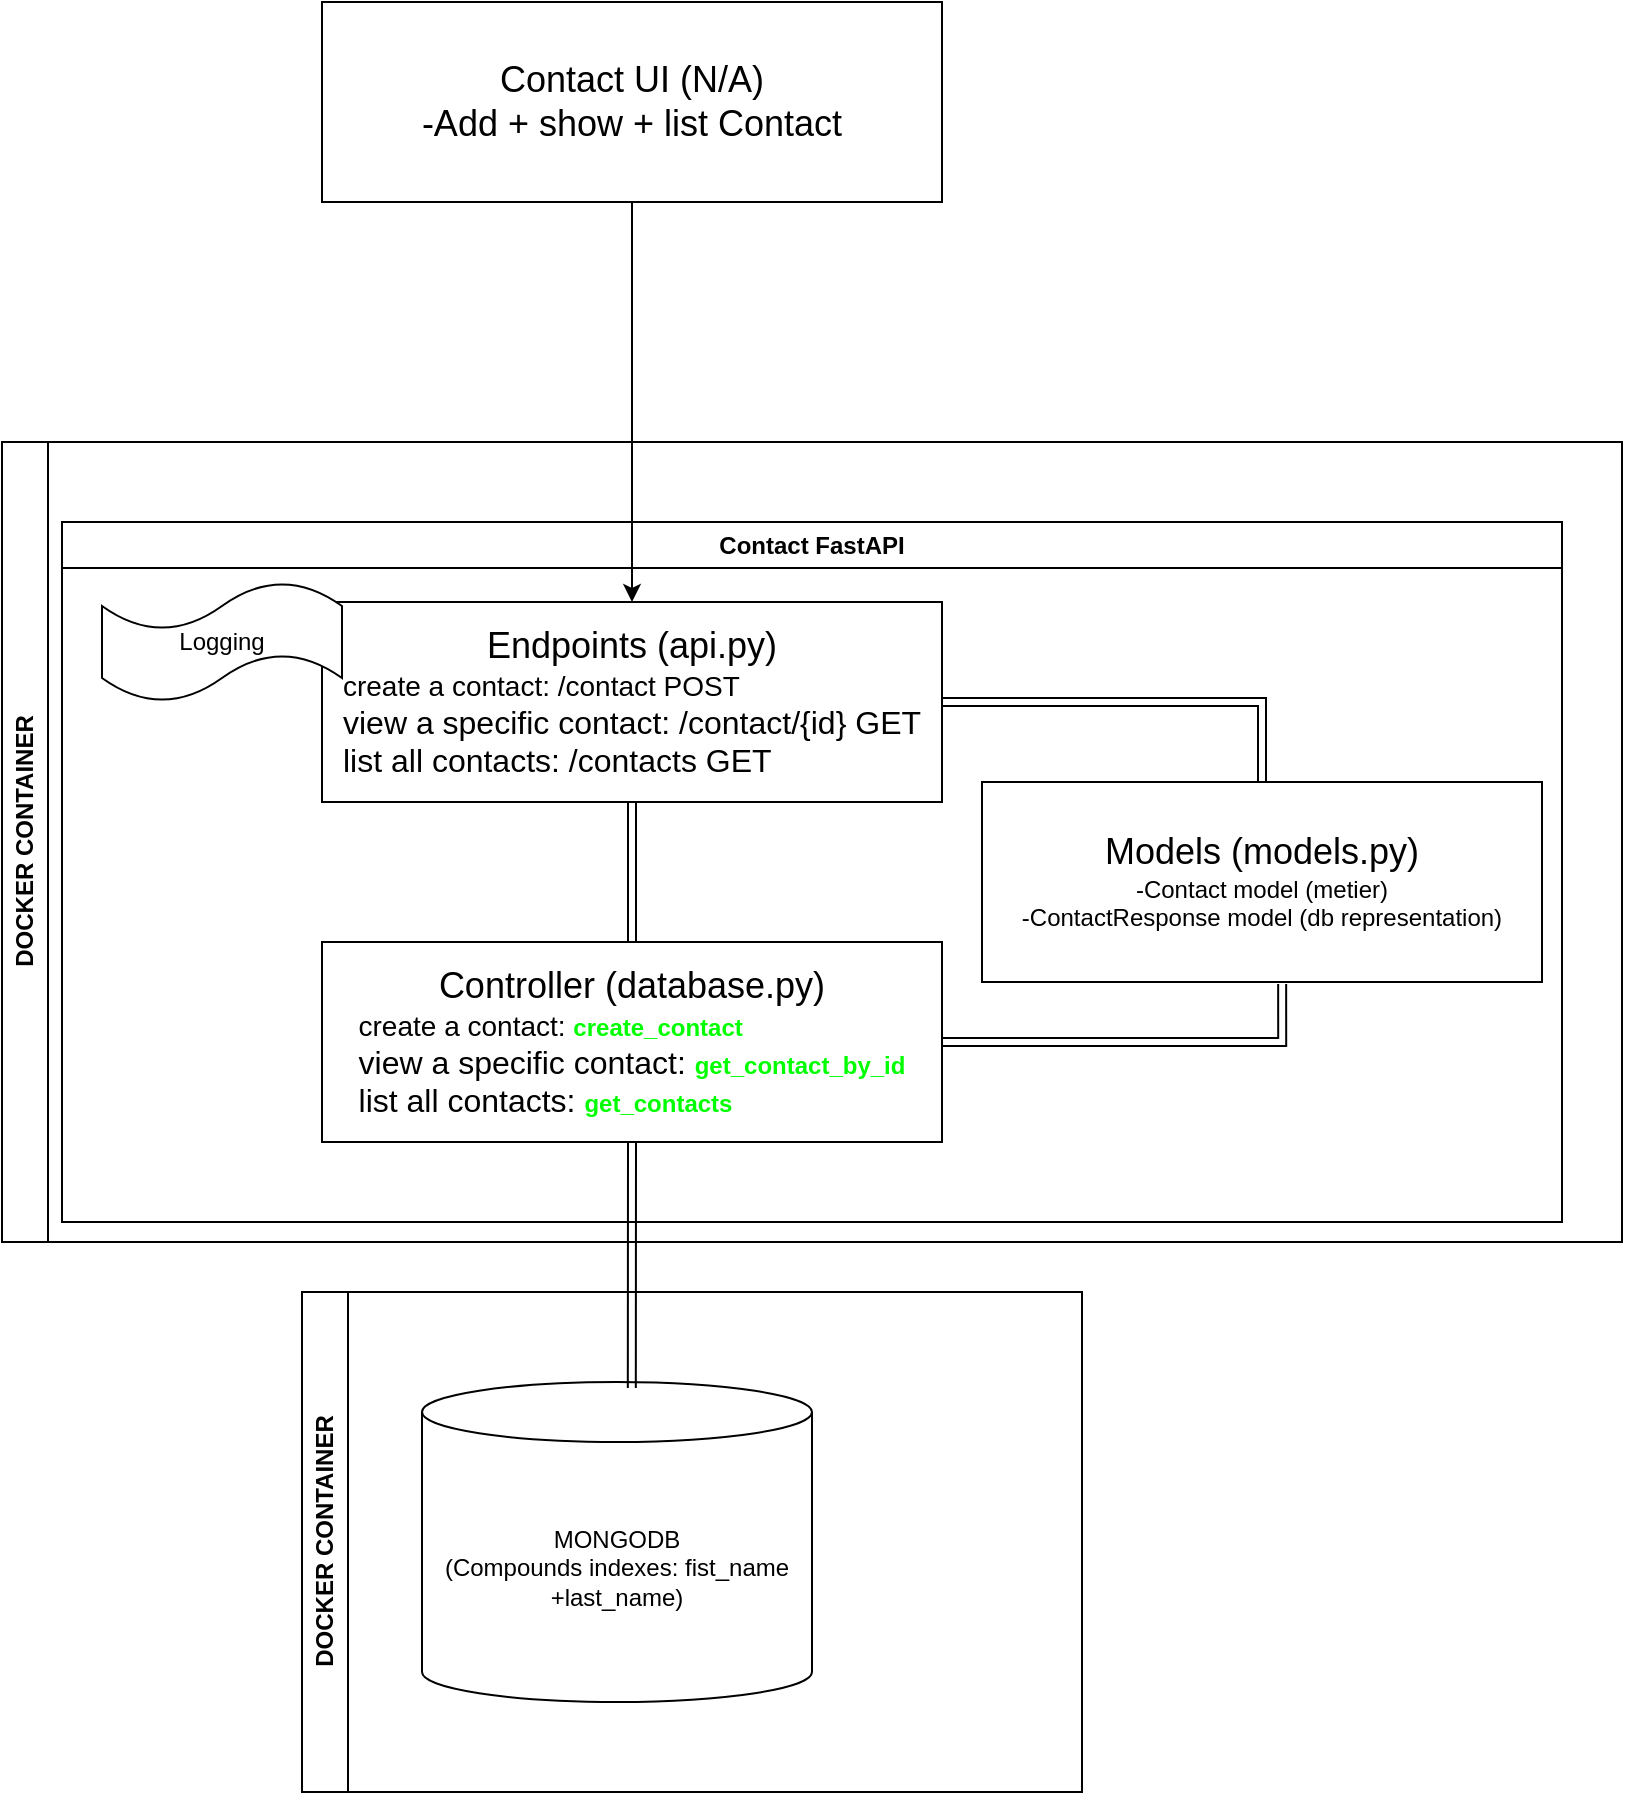 <mxfile version="24.6.4" type="github">
  <diagram name="Page-1" id="2IDyRpzIsD8r2ocvUU7Q">
    <mxGraphModel dx="1249" dy="1760" grid="1" gridSize="10" guides="1" tooltips="1" connect="1" arrows="1" fold="1" page="1" pageScale="1" pageWidth="850" pageHeight="1100" math="0" shadow="0">
      <root>
        <mxCell id="0" />
        <mxCell id="1" parent="0" />
        <mxCell id="DYqEQSoSaZ3Oapl9VoSh-2" value="Contact FastAPI" style="swimlane;whiteSpace=wrap;html=1;" vertex="1" parent="1">
          <mxGeometry x="30" y="150" width="750" height="350" as="geometry" />
        </mxCell>
        <mxCell id="DYqEQSoSaZ3Oapl9VoSh-10" style="edgeStyle=orthogonalEdgeStyle;rounded=0;orthogonalLoop=1;jettySize=auto;html=1;exitX=1;exitY=0.5;exitDx=0;exitDy=0;entryX=0.5;entryY=0;entryDx=0;entryDy=0;shape=link;" edge="1" parent="DYqEQSoSaZ3Oapl9VoSh-2" source="DYqEQSoSaZ3Oapl9VoSh-4" target="DYqEQSoSaZ3Oapl9VoSh-8">
          <mxGeometry relative="1" as="geometry" />
        </mxCell>
        <mxCell id="DYqEQSoSaZ3Oapl9VoSh-20" style="edgeStyle=orthogonalEdgeStyle;rounded=0;orthogonalLoop=1;jettySize=auto;html=1;exitX=0.5;exitY=1;exitDx=0;exitDy=0;shape=link;" edge="1" parent="DYqEQSoSaZ3Oapl9VoSh-2" source="DYqEQSoSaZ3Oapl9VoSh-4" target="DYqEQSoSaZ3Oapl9VoSh-5">
          <mxGeometry relative="1" as="geometry" />
        </mxCell>
        <mxCell id="DYqEQSoSaZ3Oapl9VoSh-4" value="&lt;div&gt;&lt;font style=&quot;font-size: 18px;&quot;&gt;Endpoints (api.py)&lt;/font&gt;&lt;/div&gt;&lt;div align=&quot;left&quot;&gt;&lt;font style=&quot;font-size: 14px;&quot;&gt;create a contact: /contact POST&lt;/font&gt;&lt;/div&gt;&lt;div align=&quot;left&quot;&gt;&lt;font size=&quot;3&quot;&gt;view a specific contact: /contact/{id} GET&lt;/font&gt;&lt;/div&gt;&lt;div align=&quot;left&quot;&gt;&lt;font size=&quot;3&quot;&gt;list all contacts: /contacts GET&lt;/font&gt;&lt;br&gt;&lt;/div&gt;" style="rounded=0;whiteSpace=wrap;html=1;" vertex="1" parent="DYqEQSoSaZ3Oapl9VoSh-2">
          <mxGeometry x="130" y="40" width="310" height="100" as="geometry" />
        </mxCell>
        <mxCell id="DYqEQSoSaZ3Oapl9VoSh-5" value="&lt;div&gt;&lt;font style=&quot;font-size: 18px;&quot;&gt;Controller (database.py)&lt;/font&gt;&lt;/div&gt;&lt;div align=&quot;left&quot;&gt;&lt;font style=&quot;font-size: 14px;&quot;&gt;create a contact: &lt;/font&gt;&lt;font color=&quot;#00ff00&quot;&gt;&lt;span style=&quot;white-space: pre;&quot;&gt;&lt;b&gt;create_contact&lt;/b&gt;&lt;/span&gt;&lt;/font&gt;&lt;/div&gt;&lt;div align=&quot;left&quot;&gt;&lt;font size=&quot;3&quot;&gt;view a specific contact: &lt;/font&gt;&lt;font color=&quot;#00ff00&quot;&gt;&lt;span style=&quot;white-space: pre;&quot;&gt;&lt;b&gt;get_contact_by_id&lt;/b&gt;&lt;/span&gt;&lt;/font&gt;&lt;/div&gt;&lt;div align=&quot;left&quot;&gt;&lt;font size=&quot;3&quot;&gt;list all contacts: &lt;/font&gt;&lt;font color=&quot;#00ff00&quot;&gt;&lt;span style=&quot;white-space: pre;&quot;&gt;&lt;b&gt;get_contacts&lt;/b&gt;&lt;/span&gt;&lt;/font&gt;&lt;/div&gt;" style="rounded=0;whiteSpace=wrap;html=1;" vertex="1" parent="DYqEQSoSaZ3Oapl9VoSh-2">
          <mxGeometry x="130" y="210" width="310" height="100" as="geometry" />
        </mxCell>
        <mxCell id="DYqEQSoSaZ3Oapl9VoSh-8" value="&lt;div&gt;&lt;font style=&quot;font-size: 18px;&quot;&gt;Models (models.py)&lt;/font&gt;&lt;/div&gt;&lt;div&gt;-Contact model (metier)&lt;br&gt;&lt;/div&gt;&lt;div&gt;-ContactResponse model (db representation)&lt;br&gt;&lt;/div&gt;" style="rounded=0;whiteSpace=wrap;html=1;" vertex="1" parent="DYqEQSoSaZ3Oapl9VoSh-2">
          <mxGeometry x="460" y="130" width="280" height="100" as="geometry" />
        </mxCell>
        <mxCell id="DYqEQSoSaZ3Oapl9VoSh-9" style="edgeStyle=orthogonalEdgeStyle;rounded=0;orthogonalLoop=1;jettySize=auto;html=1;exitX=1;exitY=0.5;exitDx=0;exitDy=0;entryX=0.536;entryY=1.01;entryDx=0;entryDy=0;entryPerimeter=0;shape=link;" edge="1" parent="DYqEQSoSaZ3Oapl9VoSh-2" source="DYqEQSoSaZ3Oapl9VoSh-5" target="DYqEQSoSaZ3Oapl9VoSh-8">
          <mxGeometry relative="1" as="geometry" />
        </mxCell>
        <mxCell id="DYqEQSoSaZ3Oapl9VoSh-6" value="MONGODB&lt;br&gt;(Compounds indexes: fist_name +last_name)" style="shape=cylinder3;whiteSpace=wrap;html=1;boundedLbl=1;backgroundOutline=1;size=15;" vertex="1" parent="1">
          <mxGeometry x="210" y="580" width="195" height="160" as="geometry" />
        </mxCell>
        <mxCell id="DYqEQSoSaZ3Oapl9VoSh-12" style="rounded=0;orthogonalLoop=1;jettySize=auto;html=1;exitX=0.5;exitY=1;exitDx=0;exitDy=0;entryX=0.538;entryY=0.019;entryDx=0;entryDy=0;entryPerimeter=0;strokeColor=default;shape=link;" edge="1" parent="1" source="DYqEQSoSaZ3Oapl9VoSh-5" target="DYqEQSoSaZ3Oapl9VoSh-6">
          <mxGeometry relative="1" as="geometry" />
        </mxCell>
        <mxCell id="DYqEQSoSaZ3Oapl9VoSh-15" style="edgeStyle=orthogonalEdgeStyle;rounded=0;orthogonalLoop=1;jettySize=auto;html=1;exitX=0.5;exitY=1;exitDx=0;exitDy=0;" edge="1" parent="1" source="DYqEQSoSaZ3Oapl9VoSh-14" target="DYqEQSoSaZ3Oapl9VoSh-4">
          <mxGeometry relative="1" as="geometry" />
        </mxCell>
        <mxCell id="DYqEQSoSaZ3Oapl9VoSh-14" value="&lt;div&gt;&lt;font style=&quot;font-size: 18px;&quot;&gt;Contact UI (N/A)&lt;br&gt;-Add + show + list Contact&lt;br&gt;&lt;/font&gt;&lt;/div&gt;" style="rounded=0;whiteSpace=wrap;html=1;" vertex="1" parent="1">
          <mxGeometry x="160" y="-110" width="310" height="100" as="geometry" />
        </mxCell>
        <mxCell id="DYqEQSoSaZ3Oapl9VoSh-18" value="DOCKER CONTAINER" style="swimlane;horizontal=0;whiteSpace=wrap;html=1;" vertex="1" parent="1">
          <mxGeometry x="150" y="535" width="390" height="250" as="geometry" />
        </mxCell>
        <mxCell id="DYqEQSoSaZ3Oapl9VoSh-19" value="DOCKER CONTAINER" style="swimlane;horizontal=0;whiteSpace=wrap;html=1;" vertex="1" parent="1">
          <mxGeometry y="110" width="810" height="400" as="geometry" />
        </mxCell>
        <mxCell id="DYqEQSoSaZ3Oapl9VoSh-11" value="Logging" style="shape=tape;whiteSpace=wrap;html=1;" vertex="1" parent="DYqEQSoSaZ3Oapl9VoSh-19">
          <mxGeometry x="50" y="70" width="120" height="60" as="geometry" />
        </mxCell>
      </root>
    </mxGraphModel>
  </diagram>
</mxfile>
